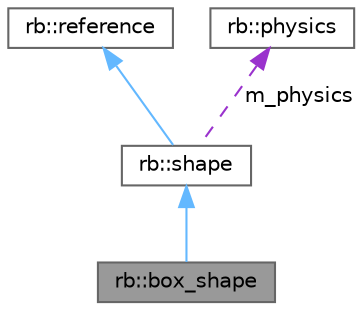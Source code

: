 digraph "rb::box_shape"
{
 // LATEX_PDF_SIZE
  bgcolor="transparent";
  edge [fontname=Helvetica,fontsize=10,labelfontname=Helvetica,labelfontsize=10];
  node [fontname=Helvetica,fontsize=10,shape=box,height=0.2,width=0.4];
  Node1 [label="rb::box_shape",height=0.2,width=0.4,color="gray40", fillcolor="grey60", style="filled", fontcolor="black",tooltip="Box physics shape."];
  Node2 -> Node1 [dir="back",color="steelblue1",style="solid"];
  Node2 [label="rb::shape",height=0.2,width=0.4,color="gray40", fillcolor="white", style="filled",URL="$classrb_1_1shape.html",tooltip="Physics shape."];
  Node3 -> Node2 [dir="back",color="steelblue1",style="solid"];
  Node3 [label="rb::reference",height=0.2,width=0.4,color="gray40", fillcolor="white", style="filled",URL="$classrb_1_1reference.html",tooltip="Base class for reference counting."];
  Node4 -> Node2 [dir="back",color="darkorchid3",style="dashed",label=" m_physics" ];
  Node4 [label="rb::physics",height=0.2,width=0.4,color="gray40", fillcolor="white", style="filled",URL="$classrb_1_1physics.html",tooltip="Physics service."];
}
